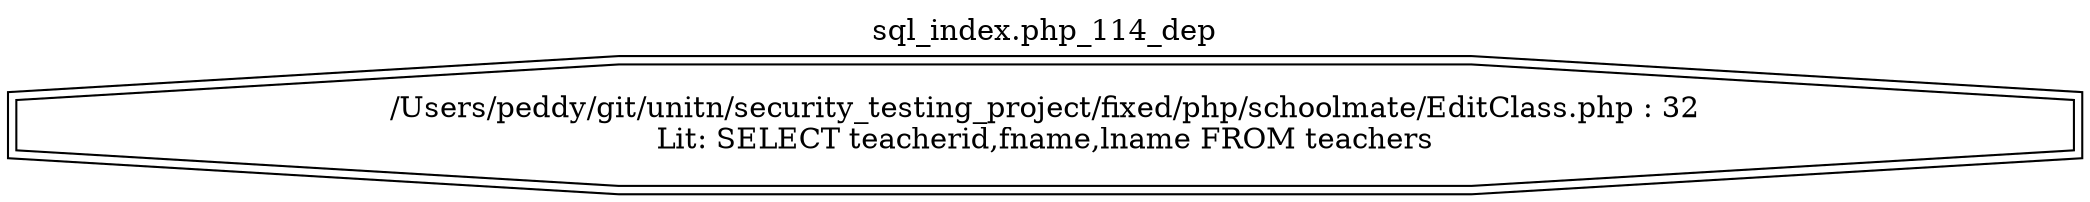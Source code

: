 digraph cfg {
  label="sql_index.php_114_dep";
  labelloc=t;
  n1 [shape=doubleoctagon, label="/Users/peddy/git/unitn/security_testing_project/fixed/php/schoolmate/EditClass.php : 32\nLit: SELECT teacherid,fname,lname FROM teachers\n"];
}
